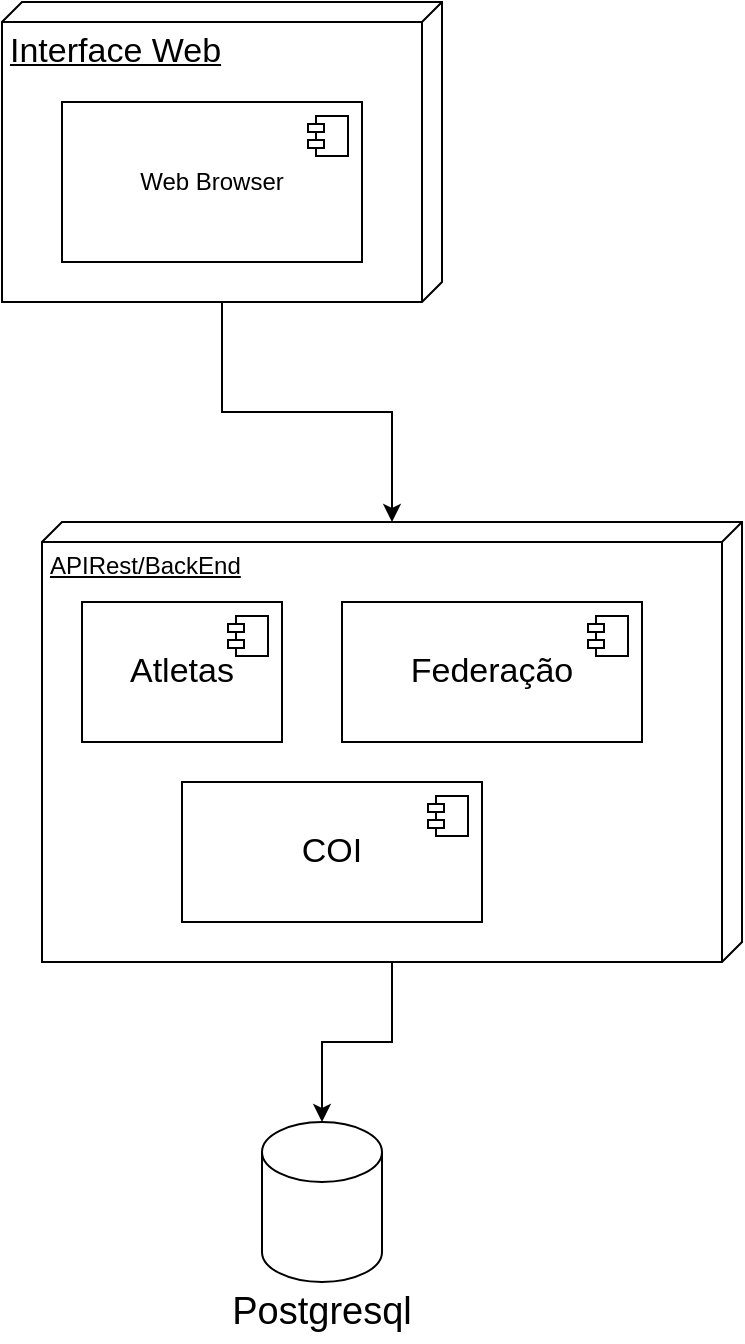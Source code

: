 <mxfile version="28.2.7">
  <diagram name="Página-1" id="OTSLkH3ikD4H9L2DBq_S">
    <mxGraphModel dx="1426" dy="749" grid="1" gridSize="10" guides="1" tooltips="1" connect="1" arrows="1" fold="1" page="1" pageScale="1" pageWidth="827" pageHeight="1169" math="0" shadow="0">
      <root>
        <mxCell id="0" />
        <mxCell id="1" parent="0" />
        <mxCell id="A4JZe-Qw8uUZFpEQrZ0X-4" style="edgeStyle=orthogonalEdgeStyle;rounded=0;orthogonalLoop=1;jettySize=auto;html=1;" edge="1" parent="1" source="A4JZe-Qw8uUZFpEQrZ0X-1" target="A4JZe-Qw8uUZFpEQrZ0X-5">
          <mxGeometry relative="1" as="geometry">
            <mxPoint x="340" y="330" as="targetPoint" />
          </mxGeometry>
        </mxCell>
        <mxCell id="A4JZe-Qw8uUZFpEQrZ0X-1" value="&lt;font style=&quot;font-size: 17px;&quot;&gt;Interface Web&lt;/font&gt;" style="verticalAlign=top;align=left;spacingTop=8;spacingLeft=2;spacingRight=12;shape=cube;size=10;direction=south;fontStyle=4;html=1;whiteSpace=wrap;" vertex="1" parent="1">
          <mxGeometry x="80" y="90" width="220" height="150" as="geometry" />
        </mxCell>
        <mxCell id="A4JZe-Qw8uUZFpEQrZ0X-2" value="Web Browser" style="html=1;dropTarget=0;whiteSpace=wrap;" vertex="1" parent="1">
          <mxGeometry x="110" y="140" width="150" height="80" as="geometry" />
        </mxCell>
        <mxCell id="A4JZe-Qw8uUZFpEQrZ0X-3" value="" style="shape=module;jettyWidth=8;jettyHeight=4;" vertex="1" parent="A4JZe-Qw8uUZFpEQrZ0X-2">
          <mxGeometry x="1" width="20" height="20" relative="1" as="geometry">
            <mxPoint x="-27" y="7" as="offset" />
          </mxGeometry>
        </mxCell>
        <mxCell id="A4JZe-Qw8uUZFpEQrZ0X-13" style="edgeStyle=orthogonalEdgeStyle;rounded=0;orthogonalLoop=1;jettySize=auto;html=1;" edge="1" parent="1" source="A4JZe-Qw8uUZFpEQrZ0X-5" target="A4JZe-Qw8uUZFpEQrZ0X-12">
          <mxGeometry relative="1" as="geometry" />
        </mxCell>
        <mxCell id="A4JZe-Qw8uUZFpEQrZ0X-5" value="APIRest/BackEnd" style="verticalAlign=top;align=left;spacingTop=8;spacingLeft=2;spacingRight=12;shape=cube;size=10;direction=south;fontStyle=4;html=1;whiteSpace=wrap;" vertex="1" parent="1">
          <mxGeometry x="100" y="350" width="350" height="220" as="geometry" />
        </mxCell>
        <mxCell id="A4JZe-Qw8uUZFpEQrZ0X-6" value="&lt;font style=&quot;font-size: 17px;&quot;&gt;Atletas&lt;/font&gt;" style="html=1;dropTarget=0;whiteSpace=wrap;" vertex="1" parent="1">
          <mxGeometry x="120" y="390" width="100" height="70" as="geometry" />
        </mxCell>
        <mxCell id="A4JZe-Qw8uUZFpEQrZ0X-7" value="" style="shape=module;jettyWidth=8;jettyHeight=4;" vertex="1" parent="A4JZe-Qw8uUZFpEQrZ0X-6">
          <mxGeometry x="1" width="20" height="20" relative="1" as="geometry">
            <mxPoint x="-27" y="7" as="offset" />
          </mxGeometry>
        </mxCell>
        <mxCell id="A4JZe-Qw8uUZFpEQrZ0X-8" value="&lt;font style=&quot;font-size: 17px;&quot;&gt;Federação&lt;/font&gt;" style="html=1;dropTarget=0;whiteSpace=wrap;" vertex="1" parent="1">
          <mxGeometry x="250" y="390" width="150" height="70" as="geometry" />
        </mxCell>
        <mxCell id="A4JZe-Qw8uUZFpEQrZ0X-9" value="" style="shape=module;jettyWidth=8;jettyHeight=4;" vertex="1" parent="A4JZe-Qw8uUZFpEQrZ0X-8">
          <mxGeometry x="1" width="20" height="20" relative="1" as="geometry">
            <mxPoint x="-27" y="7" as="offset" />
          </mxGeometry>
        </mxCell>
        <mxCell id="A4JZe-Qw8uUZFpEQrZ0X-10" value="&lt;font style=&quot;font-size: 17px;&quot;&gt;COI&lt;/font&gt;" style="html=1;dropTarget=0;whiteSpace=wrap;" vertex="1" parent="1">
          <mxGeometry x="170" y="480" width="150" height="70" as="geometry" />
        </mxCell>
        <mxCell id="A4JZe-Qw8uUZFpEQrZ0X-11" value="" style="shape=module;jettyWidth=8;jettyHeight=4;" vertex="1" parent="A4JZe-Qw8uUZFpEQrZ0X-10">
          <mxGeometry x="1" width="20" height="20" relative="1" as="geometry">
            <mxPoint x="-27" y="7" as="offset" />
          </mxGeometry>
        </mxCell>
        <mxCell id="A4JZe-Qw8uUZFpEQrZ0X-12" value="" style="shape=cylinder3;whiteSpace=wrap;html=1;boundedLbl=1;backgroundOutline=1;size=15;" vertex="1" parent="1">
          <mxGeometry x="210" y="650" width="60" height="80" as="geometry" />
        </mxCell>
        <mxCell id="A4JZe-Qw8uUZFpEQrZ0X-15" value="Postgresql" style="text;html=1;whiteSpace=wrap;strokeColor=none;fillColor=none;align=center;verticalAlign=middle;rounded=0;fontSize=19;" vertex="1" parent="1">
          <mxGeometry x="210" y="730" width="60" height="30" as="geometry" />
        </mxCell>
      </root>
    </mxGraphModel>
  </diagram>
</mxfile>
